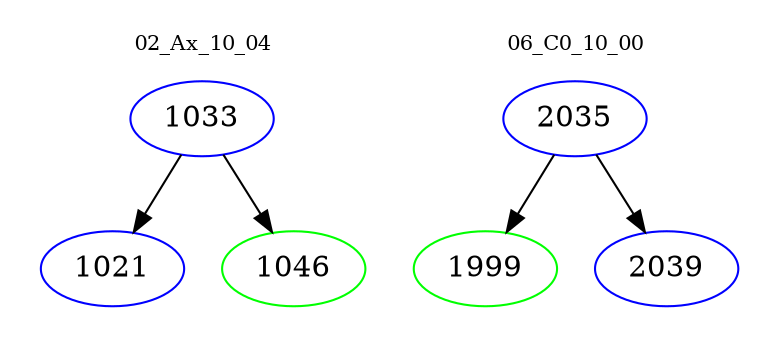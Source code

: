 digraph{
subgraph cluster_0 {
color = white
label = "02_Ax_10_04";
fontsize=10;
T0_1033 [label="1033", color="blue"]
T0_1033 -> T0_1021 [color="black"]
T0_1021 [label="1021", color="blue"]
T0_1033 -> T0_1046 [color="black"]
T0_1046 [label="1046", color="green"]
}
subgraph cluster_1 {
color = white
label = "06_C0_10_00";
fontsize=10;
T1_2035 [label="2035", color="blue"]
T1_2035 -> T1_1999 [color="black"]
T1_1999 [label="1999", color="green"]
T1_2035 -> T1_2039 [color="black"]
T1_2039 [label="2039", color="blue"]
}
}
